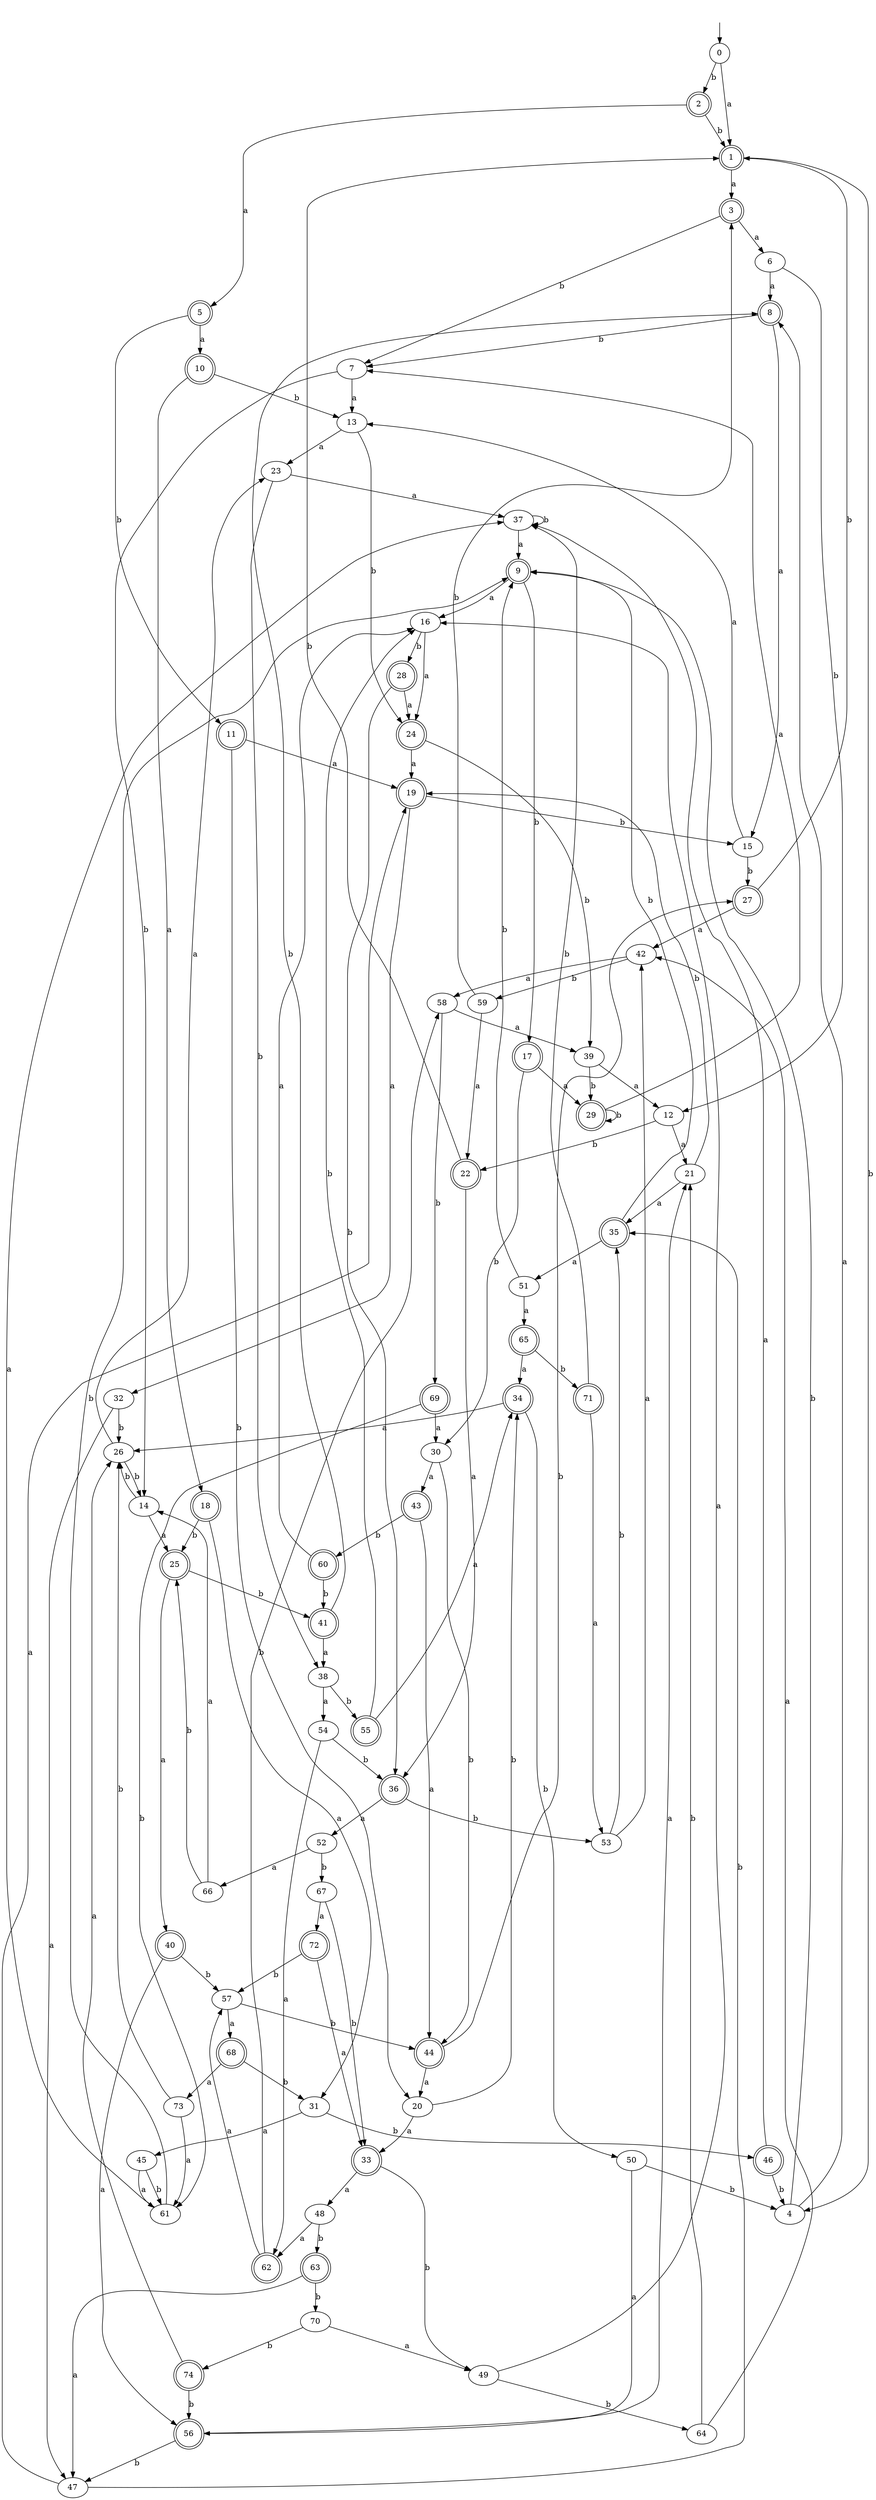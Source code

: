 digraph RandomDFA {
  __start0 [label="", shape=none];
  __start0 -> 0 [label=""];
  0 [shape=circle]
  0 -> 1 [label="a"]
  0 -> 2 [label="b"]
  1 [shape=doublecircle]
  1 -> 3 [label="a"]
  1 -> 4 [label="b"]
  2 [shape=doublecircle]
  2 -> 5 [label="a"]
  2 -> 1 [label="b"]
  3 [shape=doublecircle]
  3 -> 6 [label="a"]
  3 -> 7 [label="b"]
  4
  4 -> 8 [label="a"]
  4 -> 9 [label="b"]
  5 [shape=doublecircle]
  5 -> 10 [label="a"]
  5 -> 11 [label="b"]
  6
  6 -> 8 [label="a"]
  6 -> 12 [label="b"]
  7
  7 -> 13 [label="a"]
  7 -> 14 [label="b"]
  8 [shape=doublecircle]
  8 -> 15 [label="a"]
  8 -> 7 [label="b"]
  9 [shape=doublecircle]
  9 -> 16 [label="a"]
  9 -> 17 [label="b"]
  10 [shape=doublecircle]
  10 -> 18 [label="a"]
  10 -> 13 [label="b"]
  11 [shape=doublecircle]
  11 -> 19 [label="a"]
  11 -> 20 [label="b"]
  12
  12 -> 21 [label="a"]
  12 -> 22 [label="b"]
  13
  13 -> 23 [label="a"]
  13 -> 24 [label="b"]
  14
  14 -> 25 [label="a"]
  14 -> 26 [label="b"]
  15
  15 -> 13 [label="a"]
  15 -> 27 [label="b"]
  16
  16 -> 24 [label="a"]
  16 -> 28 [label="b"]
  17 [shape=doublecircle]
  17 -> 29 [label="a"]
  17 -> 30 [label="b"]
  18 [shape=doublecircle]
  18 -> 31 [label="a"]
  18 -> 25 [label="b"]
  19 [shape=doublecircle]
  19 -> 32 [label="a"]
  19 -> 15 [label="b"]
  20
  20 -> 33 [label="a"]
  20 -> 34 [label="b"]
  21
  21 -> 35 [label="a"]
  21 -> 19 [label="b"]
  22 [shape=doublecircle]
  22 -> 36 [label="a"]
  22 -> 1 [label="b"]
  23
  23 -> 37 [label="a"]
  23 -> 38 [label="b"]
  24 [shape=doublecircle]
  24 -> 19 [label="a"]
  24 -> 39 [label="b"]
  25 [shape=doublecircle]
  25 -> 40 [label="a"]
  25 -> 41 [label="b"]
  26
  26 -> 23 [label="a"]
  26 -> 14 [label="b"]
  27 [shape=doublecircle]
  27 -> 42 [label="a"]
  27 -> 1 [label="b"]
  28 [shape=doublecircle]
  28 -> 24 [label="a"]
  28 -> 36 [label="b"]
  29 [shape=doublecircle]
  29 -> 7 [label="a"]
  29 -> 29 [label="b"]
  30
  30 -> 43 [label="a"]
  30 -> 44 [label="b"]
  31
  31 -> 45 [label="a"]
  31 -> 46 [label="b"]
  32
  32 -> 47 [label="a"]
  32 -> 26 [label="b"]
  33 [shape=doublecircle]
  33 -> 48 [label="a"]
  33 -> 49 [label="b"]
  34 [shape=doublecircle]
  34 -> 26 [label="a"]
  34 -> 50 [label="b"]
  35 [shape=doublecircle]
  35 -> 51 [label="a"]
  35 -> 9 [label="b"]
  36 [shape=doublecircle]
  36 -> 52 [label="a"]
  36 -> 53 [label="b"]
  37
  37 -> 9 [label="a"]
  37 -> 37 [label="b"]
  38
  38 -> 54 [label="a"]
  38 -> 55 [label="b"]
  39
  39 -> 12 [label="a"]
  39 -> 29 [label="b"]
  40 [shape=doublecircle]
  40 -> 56 [label="a"]
  40 -> 57 [label="b"]
  41 [shape=doublecircle]
  41 -> 38 [label="a"]
  41 -> 8 [label="b"]
  42
  42 -> 58 [label="a"]
  42 -> 59 [label="b"]
  43 [shape=doublecircle]
  43 -> 44 [label="a"]
  43 -> 60 [label="b"]
  44 [shape=doublecircle]
  44 -> 20 [label="a"]
  44 -> 27 [label="b"]
  45
  45 -> 61 [label="a"]
  45 -> 61 [label="b"]
  46 [shape=doublecircle]
  46 -> 37 [label="a"]
  46 -> 4 [label="b"]
  47
  47 -> 19 [label="a"]
  47 -> 35 [label="b"]
  48
  48 -> 62 [label="a"]
  48 -> 63 [label="b"]
  49
  49 -> 16 [label="a"]
  49 -> 64 [label="b"]
  50
  50 -> 56 [label="a"]
  50 -> 4 [label="b"]
  51
  51 -> 65 [label="a"]
  51 -> 9 [label="b"]
  52
  52 -> 66 [label="a"]
  52 -> 67 [label="b"]
  53
  53 -> 42 [label="a"]
  53 -> 35 [label="b"]
  54
  54 -> 62 [label="a"]
  54 -> 36 [label="b"]
  55 [shape=doublecircle]
  55 -> 34 [label="a"]
  55 -> 16 [label="b"]
  56 [shape=doublecircle]
  56 -> 21 [label="a"]
  56 -> 47 [label="b"]
  57
  57 -> 68 [label="a"]
  57 -> 44 [label="b"]
  58
  58 -> 39 [label="a"]
  58 -> 69 [label="b"]
  59
  59 -> 22 [label="a"]
  59 -> 3 [label="b"]
  60 [shape=doublecircle]
  60 -> 16 [label="a"]
  60 -> 41 [label="b"]
  61
  61 -> 37 [label="a"]
  61 -> 9 [label="b"]
  62 [shape=doublecircle]
  62 -> 57 [label="a"]
  62 -> 58 [label="b"]
  63 [shape=doublecircle]
  63 -> 47 [label="a"]
  63 -> 70 [label="b"]
  64
  64 -> 42 [label="a"]
  64 -> 21 [label="b"]
  65 [shape=doublecircle]
  65 -> 34 [label="a"]
  65 -> 71 [label="b"]
  66
  66 -> 14 [label="a"]
  66 -> 25 [label="b"]
  67
  67 -> 72 [label="a"]
  67 -> 33 [label="b"]
  68 [shape=doublecircle]
  68 -> 73 [label="a"]
  68 -> 31 [label="b"]
  69 [shape=doublecircle]
  69 -> 30 [label="a"]
  69 -> 61 [label="b"]
  70
  70 -> 49 [label="a"]
  70 -> 74 [label="b"]
  71 [shape=doublecircle]
  71 -> 53 [label="a"]
  71 -> 37 [label="b"]
  72 [shape=doublecircle]
  72 -> 33 [label="a"]
  72 -> 57 [label="b"]
  73
  73 -> 61 [label="a"]
  73 -> 26 [label="b"]
  74 [shape=doublecircle]
  74 -> 26 [label="a"]
  74 -> 56 [label="b"]
}
